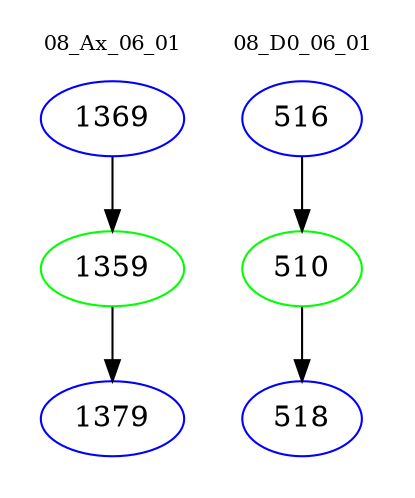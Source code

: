 digraph{
subgraph cluster_0 {
color = white
label = "08_Ax_06_01";
fontsize=10;
T0_1369 [label="1369", color="blue"]
T0_1369 -> T0_1359 [color="black"]
T0_1359 [label="1359", color="green"]
T0_1359 -> T0_1379 [color="black"]
T0_1379 [label="1379", color="blue"]
}
subgraph cluster_1 {
color = white
label = "08_D0_06_01";
fontsize=10;
T1_516 [label="516", color="blue"]
T1_516 -> T1_510 [color="black"]
T1_510 [label="510", color="green"]
T1_510 -> T1_518 [color="black"]
T1_518 [label="518", color="blue"]
}
}
